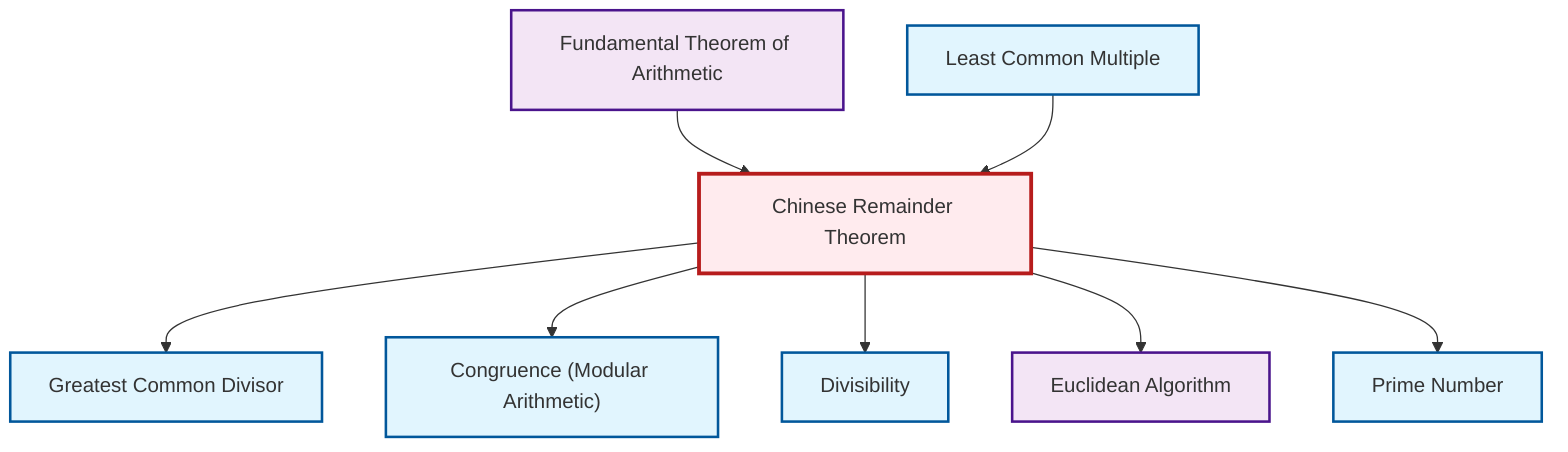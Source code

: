 graph TD
    classDef definition fill:#e1f5fe,stroke:#01579b,stroke-width:2px
    classDef theorem fill:#f3e5f5,stroke:#4a148c,stroke-width:2px
    classDef axiom fill:#fff3e0,stroke:#e65100,stroke-width:2px
    classDef example fill:#e8f5e9,stroke:#1b5e20,stroke-width:2px
    classDef current fill:#ffebee,stroke:#b71c1c,stroke-width:3px
    thm-chinese-remainder["Chinese Remainder Theorem"]:::theorem
    def-prime["Prime Number"]:::definition
    def-gcd["Greatest Common Divisor"]:::definition
    thm-euclidean-algorithm["Euclidean Algorithm"]:::theorem
    def-congruence["Congruence (Modular Arithmetic)"]:::definition
    thm-fundamental-arithmetic["Fundamental Theorem of Arithmetic"]:::theorem
    def-divisibility["Divisibility"]:::definition
    def-lcm["Least Common Multiple"]:::definition
    thm-fundamental-arithmetic --> thm-chinese-remainder
    def-lcm --> thm-chinese-remainder
    thm-chinese-remainder --> def-gcd
    thm-chinese-remainder --> def-congruence
    thm-chinese-remainder --> def-divisibility
    thm-chinese-remainder --> thm-euclidean-algorithm
    thm-chinese-remainder --> def-prime
    class thm-chinese-remainder current